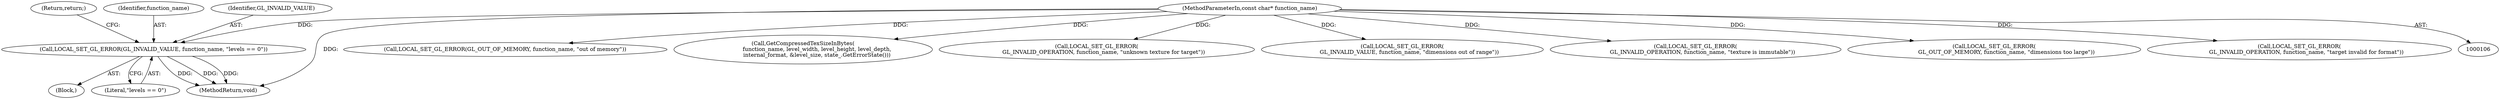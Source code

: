 digraph "0_Chrome_385508dc888ef15d272cdd2705b17996abc519d6_0@pointer" {
"1000121" [label="(Call,LOCAL_SET_GL_ERROR(GL_INVALID_VALUE, function_name, \"levels == 0\"))"];
"1000114" [label="(MethodParameterIn,const char* function_name)"];
"1000120" [label="(Block,)"];
"1000336" [label="(Call,LOCAL_SET_GL_ERROR(GL_OUT_OF_MEMORY, function_name, \"out of memory\"))"];
"1000124" [label="(Literal,\"levels == 0\")"];
"1000265" [label="(Call,GetCompressedTexSizeInBytes(\n                function_name, level_width, level_height, level_depth,\n                internal_format, &level_size, state_.GetErrorState()))"];
"1000192" [label="(Call,LOCAL_SET_GL_ERROR(\n        GL_INVALID_OPERATION, function_name, \"unknown texture for target\"))"];
"1000121" [label="(Call,LOCAL_SET_GL_ERROR(GL_INVALID_VALUE, function_name, \"levels == 0\"))"];
"1000176" [label="(Call,LOCAL_SET_GL_ERROR(\n        GL_INVALID_VALUE, function_name, \"dimensions out of range\"))"];
"1000520" [label="(MethodReturn,void)"];
"1000212" [label="(Call,LOCAL_SET_GL_ERROR(\n        GL_INVALID_OPERATION, function_name, \"texture is immutable\"))"];
"1000299" [label="(Call,LOCAL_SET_GL_ERROR(\n              GL_OUT_OF_MEMORY, function_name, \"dimensions too large\"))"];
"1000125" [label="(Return,return;)"];
"1000123" [label="(Identifier,function_name)"];
"1000114" [label="(MethodParameterIn,const char* function_name)"];
"1000138" [label="(Call,LOCAL_SET_GL_ERROR(\n        GL_INVALID_OPERATION, function_name, \"target invalid for format\"))"];
"1000122" [label="(Identifier,GL_INVALID_VALUE)"];
"1000121" -> "1000120"  [label="AST: "];
"1000121" -> "1000124"  [label="CFG: "];
"1000122" -> "1000121"  [label="AST: "];
"1000123" -> "1000121"  [label="AST: "];
"1000124" -> "1000121"  [label="AST: "];
"1000125" -> "1000121"  [label="CFG: "];
"1000121" -> "1000520"  [label="DDG: "];
"1000121" -> "1000520"  [label="DDG: "];
"1000121" -> "1000520"  [label="DDG: "];
"1000114" -> "1000121"  [label="DDG: "];
"1000114" -> "1000106"  [label="AST: "];
"1000114" -> "1000520"  [label="DDG: "];
"1000114" -> "1000138"  [label="DDG: "];
"1000114" -> "1000176"  [label="DDG: "];
"1000114" -> "1000192"  [label="DDG: "];
"1000114" -> "1000212"  [label="DDG: "];
"1000114" -> "1000265"  [label="DDG: "];
"1000114" -> "1000299"  [label="DDG: "];
"1000114" -> "1000336"  [label="DDG: "];
}

